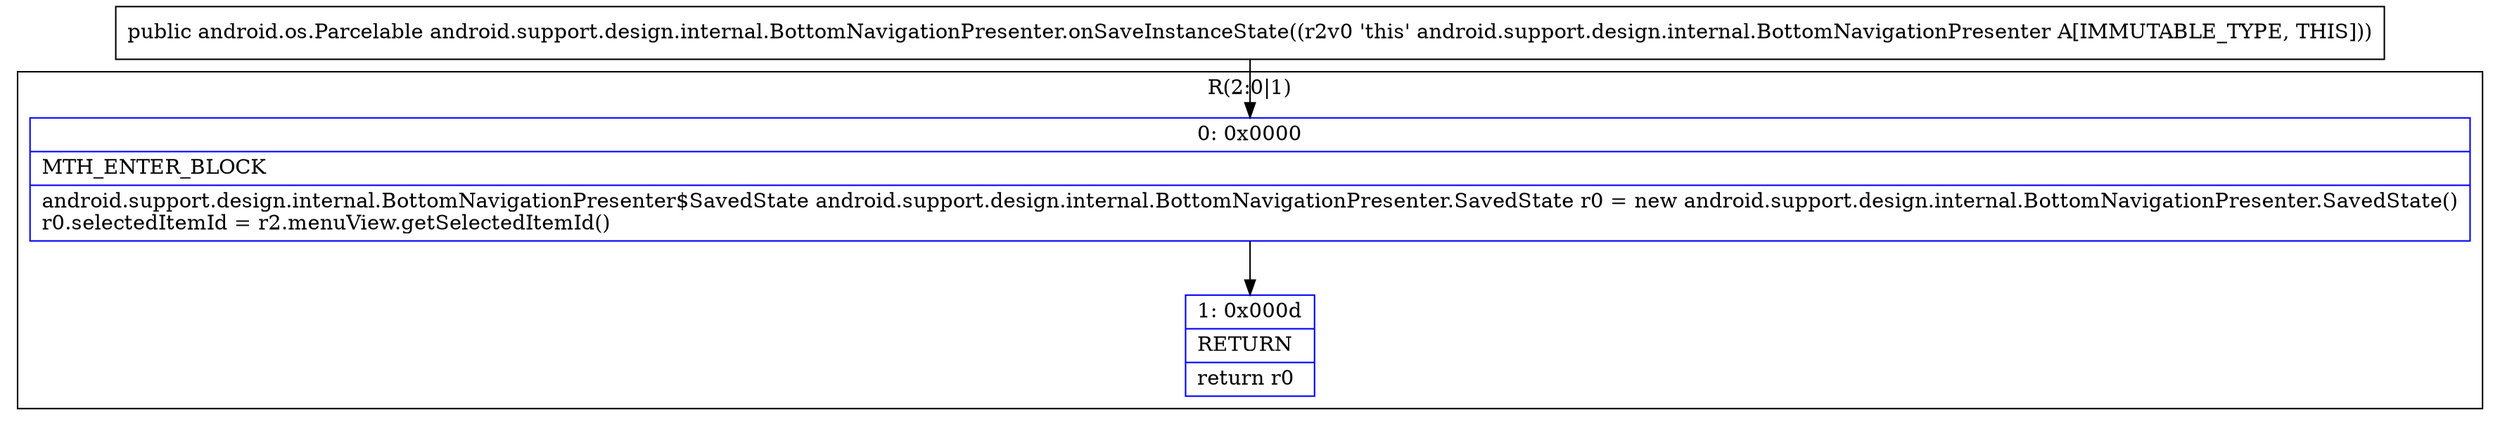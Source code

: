 digraph "CFG forandroid.support.design.internal.BottomNavigationPresenter.onSaveInstanceState()Landroid\/os\/Parcelable;" {
subgraph cluster_Region_611125720 {
label = "R(2:0|1)";
node [shape=record,color=blue];
Node_0 [shape=record,label="{0\:\ 0x0000|MTH_ENTER_BLOCK\l|android.support.design.internal.BottomNavigationPresenter$SavedState android.support.design.internal.BottomNavigationPresenter.SavedState r0 = new android.support.design.internal.BottomNavigationPresenter.SavedState()\lr0.selectedItemId = r2.menuView.getSelectedItemId()\l}"];
Node_1 [shape=record,label="{1\:\ 0x000d|RETURN\l|return r0\l}"];
}
MethodNode[shape=record,label="{public android.os.Parcelable android.support.design.internal.BottomNavigationPresenter.onSaveInstanceState((r2v0 'this' android.support.design.internal.BottomNavigationPresenter A[IMMUTABLE_TYPE, THIS])) }"];
MethodNode -> Node_0;
Node_0 -> Node_1;
}

